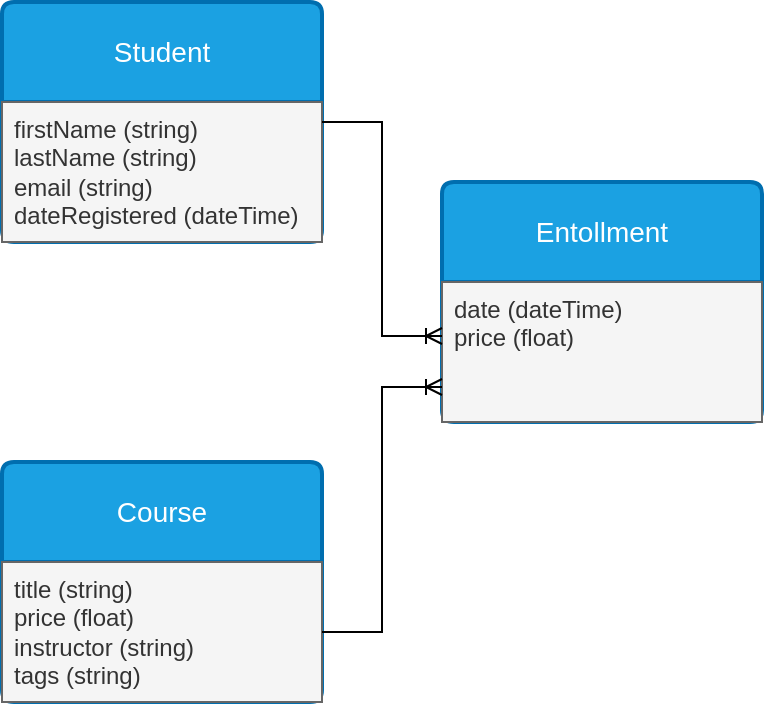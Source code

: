 <mxfile version="21.5.0" type="github">
  <diagram name="Strona-1" id="xf8WQ33KbrPWW2CgIPCL">
    <mxGraphModel dx="1112" dy="1723" grid="1" gridSize="10" guides="1" tooltips="1" connect="1" arrows="1" fold="1" page="1" pageScale="1" pageWidth="827" pageHeight="1169" math="0" shadow="0">
      <root>
        <mxCell id="0" />
        <mxCell id="1" parent="0" />
        <mxCell id="gSl7_R272K9YeQ3Hy5rI-32" value="Student" style="swimlane;childLayout=stackLayout;horizontal=1;startSize=50;horizontalStack=0;rounded=1;fontSize=14;fontStyle=0;strokeWidth=2;resizeParent=0;resizeLast=1;shadow=0;dashed=0;align=center;arcSize=4;whiteSpace=wrap;html=1;fillColor=#1ba1e2;fontColor=#ffffff;strokeColor=#006EAF;" vertex="1" parent="1">
          <mxGeometry x="60" y="-920" width="160" height="120" as="geometry" />
        </mxCell>
        <mxCell id="gSl7_R272K9YeQ3Hy5rI-33" value="firstName (string)&lt;br&gt;lastName (string)&lt;br&gt;email (string)&lt;br&gt;dateRegistered (dateTime)" style="align=left;strokeColor=#666666;fillColor=#f5f5f5;spacingLeft=4;fontSize=12;verticalAlign=top;resizable=0;rotatable=0;part=1;html=1;fontColor=#333333;" vertex="1" parent="gSl7_R272K9YeQ3Hy5rI-32">
          <mxGeometry y="50" width="160" height="70" as="geometry" />
        </mxCell>
        <mxCell id="gSl7_R272K9YeQ3Hy5rI-34" value="Course" style="swimlane;childLayout=stackLayout;horizontal=1;startSize=50;horizontalStack=0;rounded=1;fontSize=14;fontStyle=0;strokeWidth=2;resizeParent=0;resizeLast=1;shadow=0;dashed=0;align=center;arcSize=4;whiteSpace=wrap;html=1;fillColor=#1ba1e2;fontColor=#ffffff;strokeColor=#006EAF;" vertex="1" parent="1">
          <mxGeometry x="60" y="-690" width="160" height="120" as="geometry" />
        </mxCell>
        <mxCell id="gSl7_R272K9YeQ3Hy5rI-35" value="title (string)&lt;br&gt;price (float)&lt;br&gt;instructor (string)&lt;br&gt;tags (string)" style="align=left;strokeColor=#666666;fillColor=#f5f5f5;spacingLeft=4;fontSize=12;verticalAlign=top;resizable=0;rotatable=0;part=1;html=1;fontColor=#333333;" vertex="1" parent="gSl7_R272K9YeQ3Hy5rI-34">
          <mxGeometry y="50" width="160" height="70" as="geometry" />
        </mxCell>
        <mxCell id="gSl7_R272K9YeQ3Hy5rI-38" value="Entollment" style="swimlane;childLayout=stackLayout;horizontal=1;startSize=50;horizontalStack=0;rounded=1;fontSize=14;fontStyle=0;strokeWidth=2;resizeParent=0;resizeLast=1;shadow=0;dashed=0;align=center;arcSize=4;whiteSpace=wrap;html=1;fillColor=#1ba1e2;fontColor=#ffffff;strokeColor=#006EAF;" vertex="1" parent="1">
          <mxGeometry x="280" y="-830" width="160" height="120" as="geometry" />
        </mxCell>
        <mxCell id="gSl7_R272K9YeQ3Hy5rI-39" value="date (dateTime)&lt;br&gt;price (float)" style="align=left;spacingLeft=4;fontSize=12;verticalAlign=top;resizable=0;rotatable=0;part=1;html=1;fillColor=#f5f5f5;fontColor=#333333;strokeColor=#666666;" vertex="1" parent="gSl7_R272K9YeQ3Hy5rI-38">
          <mxGeometry y="50" width="160" height="70" as="geometry" />
        </mxCell>
        <mxCell id="gSl7_R272K9YeQ3Hy5rI-40" value="" style="edgeStyle=entityRelationEdgeStyle;fontSize=12;html=1;endArrow=ERoneToMany;rounded=0;exitX=1;exitY=0.5;exitDx=0;exitDy=0;" edge="1" parent="1" source="gSl7_R272K9YeQ3Hy5rI-32">
          <mxGeometry width="100" height="100" relative="1" as="geometry">
            <mxPoint x="250" y="-830" as="sourcePoint" />
            <mxPoint x="280" y="-753" as="targetPoint" />
          </mxGeometry>
        </mxCell>
        <mxCell id="gSl7_R272K9YeQ3Hy5rI-42" value="" style="edgeStyle=entityRelationEdgeStyle;fontSize=12;html=1;endArrow=ERoneToMany;rounded=0;entryX=0;entryY=0.75;entryDx=0;entryDy=0;exitX=1;exitY=0.5;exitDx=0;exitDy=0;" edge="1" parent="1" source="gSl7_R272K9YeQ3Hy5rI-35" target="gSl7_R272K9YeQ3Hy5rI-39">
          <mxGeometry width="100" height="100" relative="1" as="geometry">
            <mxPoint x="670" y="-840" as="sourcePoint" />
            <mxPoint x="490" y="-710" as="targetPoint" />
            <Array as="points">
              <mxPoint x="650" y="-840" />
              <mxPoint x="530" y="-760" />
              <mxPoint x="530" y="-730" />
              <mxPoint x="680" y="-790" />
              <mxPoint x="670" y="-790" />
              <mxPoint x="490" y="-680" />
            </Array>
          </mxGeometry>
        </mxCell>
      </root>
    </mxGraphModel>
  </diagram>
</mxfile>
